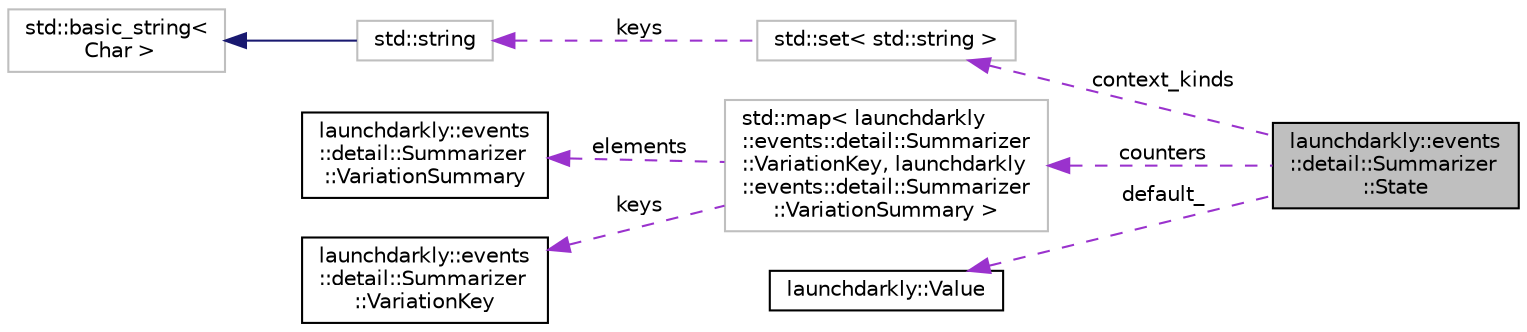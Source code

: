 digraph "launchdarkly::events::detail::Summarizer::State"
{
 // LATEX_PDF_SIZE
  edge [fontname="Helvetica",fontsize="10",labelfontname="Helvetica",labelfontsize="10"];
  node [fontname="Helvetica",fontsize="10",shape=record];
  rankdir="LR";
  Node1 [label="launchdarkly::events\l::detail::Summarizer\l::State",height=0.2,width=0.4,color="black", fillcolor="grey75", style="filled", fontcolor="black",tooltip=" "];
  Node2 -> Node1 [dir="back",color="darkorchid3",fontsize="10",style="dashed",label=" context_kinds" ,fontname="Helvetica"];
  Node2 [label="std::set\< std::string \>",height=0.2,width=0.4,color="grey75", fillcolor="white", style="filled",tooltip=" "];
  Node3 -> Node2 [dir="back",color="darkorchid3",fontsize="10",style="dashed",label=" keys" ,fontname="Helvetica"];
  Node3 [label="std::string",height=0.2,width=0.4,color="grey75", fillcolor="white", style="filled",tooltip=" "];
  Node4 -> Node3 [dir="back",color="midnightblue",fontsize="10",style="solid",fontname="Helvetica"];
  Node4 [label="std::basic_string\<\l Char \>",height=0.2,width=0.4,color="grey75", fillcolor="white", style="filled",tooltip=" "];
  Node5 -> Node1 [dir="back",color="darkorchid3",fontsize="10",style="dashed",label=" counters" ,fontname="Helvetica"];
  Node5 [label="std::map\< launchdarkly\l::events::detail::Summarizer\l::VariationKey, launchdarkly\l::events::detail::Summarizer\l::VariationSummary \>",height=0.2,width=0.4,color="grey75", fillcolor="white", style="filled",tooltip=" "];
  Node6 -> Node5 [dir="back",color="darkorchid3",fontsize="10",style="dashed",label=" elements" ,fontname="Helvetica"];
  Node6 [label="launchdarkly::events\l::detail::Summarizer\l::VariationSummary",height=0.2,width=0.4,color="black", fillcolor="white", style="filled",URL="$structlaunchdarkly_1_1events_1_1detail_1_1Summarizer_1_1VariationSummary.html",tooltip=" "];
  Node7 -> Node5 [dir="back",color="darkorchid3",fontsize="10",style="dashed",label=" keys" ,fontname="Helvetica"];
  Node7 [label="launchdarkly::events\l::detail::Summarizer\l::VariationKey",height=0.2,width=0.4,color="black", fillcolor="white", style="filled",URL="$structlaunchdarkly_1_1events_1_1detail_1_1Summarizer_1_1VariationKey.html",tooltip=" "];
  Node8 -> Node1 [dir="back",color="darkorchid3",fontsize="10",style="dashed",label=" default_" ,fontname="Helvetica"];
  Node8 [label="launchdarkly::Value",height=0.2,width=0.4,color="black", fillcolor="white", style="filled",URL="$classlaunchdarkly_1_1Value.html",tooltip=" "];
}
